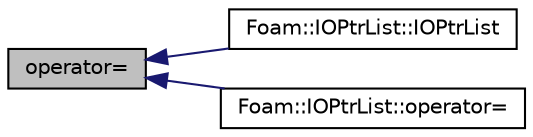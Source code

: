 digraph "operator="
{
  bgcolor="transparent";
  edge [fontname="Helvetica",fontsize="10",labelfontname="Helvetica",labelfontsize="10"];
  node [fontname="Helvetica",fontsize="10",shape=record];
  rankdir="LR";
  Node1 [label="operator=",height=0.2,width=0.4,color="black", fillcolor="grey75", style="filled", fontcolor="black"];
  Node1 -> Node2 [dir="back",color="midnightblue",fontsize="10",style="solid",fontname="Helvetica"];
  Node2 [label="Foam::IOPtrList::IOPtrList",height=0.2,width=0.4,color="black",URL="$a01200.html#aa07caeb5c40d5208f2e62b9a95356cb9",tooltip="Construct from IOobject and a PtrList. "];
  Node1 -> Node3 [dir="back",color="midnightblue",fontsize="10",style="solid",fontname="Helvetica"];
  Node3 [label="Foam::IOPtrList::operator=",height=0.2,width=0.4,color="black",URL="$a01200.html#a1557fca23200cf46f5a870993bd343fa"];
}
